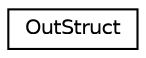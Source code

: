 digraph "Graphical Class Hierarchy"
{
  edge [fontname="Helvetica",fontsize="10",labelfontname="Helvetica",labelfontsize="10"];
  node [fontname="Helvetica",fontsize="10",shape=record];
  rankdir="LR";
  Node0 [label="OutStruct",height=0.2,width=0.4,color="black", fillcolor="white", style="filled",URL="$struct_out_struct.html"];
}
